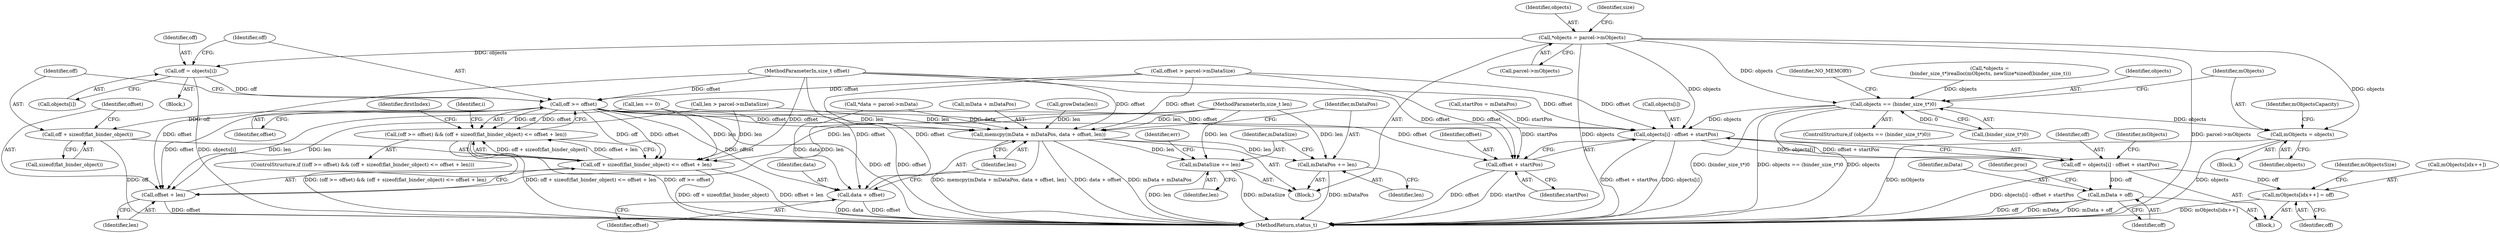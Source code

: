 digraph "0_Android_e68cbc3e9e66df4231e70efa3e9c41abc12aea20@pointer" {
"1000114" [label="(Call,*objects = parcel->mObjects)"];
"1000183" [label="(Call,off = objects[i])"];
"1000190" [label="(Call,off >= offset)"];
"1000189" [label="(Call,(off >= offset) && (off + sizeof(flat_binder_object) <= offset + len))"];
"1000193" [label="(Call,off + sizeof(flat_binder_object) <= offset + len)"];
"1000194" [label="(Call,off + sizeof(flat_binder_object))"];
"1000198" [label="(Call,offset + len)"];
"1000240" [label="(Call,memcpy(mData + mDataPos, data + offset, len))"];
"1000248" [label="(Call,mDataPos += len)"];
"1000251" [label="(Call,mDataSize += len)"];
"1000244" [label="(Call,data + offset)"];
"1000323" [label="(Call,objects[i] - offset + startPos)"];
"1000321" [label="(Call,off = objects[i] - offset + startPos)"];
"1000330" [label="(Call,mObjects[idx++] = off)"];
"1000338" [label="(Call,mData + off)"];
"1000327" [label="(Call,offset + startPos)"];
"1000291" [label="(Call,objects == (binder_size_t*)0)"];
"1000299" [label="(Call,mObjects = objects)"];
"1000108" [label="(Call,*data = parcel->mData)"];
"1000116" [label="(Call,parcel->mObjects)"];
"1000200" [label="(Identifier,len)"];
"1000251" [label="(Call,mDataSize += len)"];
"1000331" [label="(Call,mObjects[idx++])"];
"1000185" [label="(Call,objects[i])"];
"1000114" [label="(Call,*objects = parcel->mObjects)"];
"1000181" [label="(Block,)"];
"1000301" [label="(Identifier,objects)"];
"1000249" [label="(Identifier,mDataPos)"];
"1000126" [label="(Call,startPos = mDataPos)"];
"1000335" [label="(Identifier,off)"];
"1000184" [label="(Identifier,off)"];
"1000290" [label="(ControlStructure,if (objects == (binder_size_t*)0))"];
"1000324" [label="(Call,objects[i])"];
"1000102" [label="(MethodParameterIn,size_t offset)"];
"1000191" [label="(Identifier,off)"];
"1000244" [label="(Call,data + offset)"];
"1000337" [label="(Identifier,mObjectsSize)"];
"1000342" [label="(Identifier,proc)"];
"1000298" [label="(Identifier,NO_MEMORY)"];
"1000188" [label="(ControlStructure,if ((off >= offset) && (off + sizeof(flat_binder_object) <= offset + len)))"];
"1000183" [label="(Call,off = objects[i])"];
"1000180" [label="(Identifier,i)"];
"1000303" [label="(Identifier,mObjectsCapacity)"];
"1000190" [label="(Call,off >= offset)"];
"1000255" [label="(Identifier,err)"];
"1000204" [label="(Identifier,firstIndex)"];
"1000319" [label="(Block,)"];
"1000140" [label="(Call,len == 0)"];
"1000252" [label="(Identifier,mDataSize)"];
"1000199" [label="(Identifier,offset)"];
"1000291" [label="(Call,objects == (binder_size_t*)0)"];
"1000280" [label="(Call,*objects =\n (binder_size_t*)realloc(mObjects, newSize*sizeof(binder_size_t)))"];
"1000248" [label="(Call,mDataPos += len)"];
"1000340" [label="(Identifier,off)"];
"1000329" [label="(Identifier,startPos)"];
"1000380" [label="(MethodReturn,status_t)"];
"1000253" [label="(Identifier,len)"];
"1000327" [label="(Call,offset + startPos)"];
"1000154" [label="(Call,len > parcel->mDataSize)"];
"1000339" [label="(Identifier,mData)"];
"1000293" [label="(Call,(binder_size_t*)0)"];
"1000148" [label="(Call,offset > parcel->mDataSize)"];
"1000193" [label="(Call,off + sizeof(flat_binder_object) <= offset + len)"];
"1000321" [label="(Call,off = objects[i] - offset + startPos)"];
"1000292" [label="(Identifier,objects)"];
"1000241" [label="(Call,mData + mDataPos)"];
"1000268" [label="(Block,)"];
"1000300" [label="(Identifier,mObjects)"];
"1000240" [label="(Call,memcpy(mData + mDataPos, data + offset, len))"];
"1000323" [label="(Call,objects[i] - offset + startPos)"];
"1000196" [label="(Call,sizeof(flat_binder_object))"];
"1000192" [label="(Identifier,offset)"];
"1000247" [label="(Identifier,len)"];
"1000246" [label="(Identifier,offset)"];
"1000245" [label="(Identifier,data)"];
"1000104" [label="(Block,)"];
"1000115" [label="(Identifier,objects)"];
"1000103" [label="(MethodParameterIn,size_t len)"];
"1000322" [label="(Identifier,off)"];
"1000299" [label="(Call,mObjects = objects)"];
"1000195" [label="(Identifier,off)"];
"1000121" [label="(Identifier,size)"];
"1000189" [label="(Call,(off >= offset) && (off + sizeof(flat_binder_object) <= offset + len))"];
"1000338" [label="(Call,mData + off)"];
"1000194" [label="(Call,off + sizeof(flat_binder_object))"];
"1000198" [label="(Call,offset + len)"];
"1000231" [label="(Call,growData(len))"];
"1000330" [label="(Call,mObjects[idx++] = off)"];
"1000332" [label="(Identifier,mObjects)"];
"1000250" [label="(Identifier,len)"];
"1000328" [label="(Identifier,offset)"];
"1000114" -> "1000104"  [label="AST: "];
"1000114" -> "1000116"  [label="CFG: "];
"1000115" -> "1000114"  [label="AST: "];
"1000116" -> "1000114"  [label="AST: "];
"1000121" -> "1000114"  [label="CFG: "];
"1000114" -> "1000380"  [label="DDG: objects"];
"1000114" -> "1000380"  [label="DDG: parcel->mObjects"];
"1000114" -> "1000183"  [label="DDG: objects"];
"1000114" -> "1000291"  [label="DDG: objects"];
"1000114" -> "1000299"  [label="DDG: objects"];
"1000114" -> "1000323"  [label="DDG: objects"];
"1000183" -> "1000181"  [label="AST: "];
"1000183" -> "1000185"  [label="CFG: "];
"1000184" -> "1000183"  [label="AST: "];
"1000185" -> "1000183"  [label="AST: "];
"1000191" -> "1000183"  [label="CFG: "];
"1000183" -> "1000380"  [label="DDG: objects[i]"];
"1000183" -> "1000190"  [label="DDG: off"];
"1000190" -> "1000189"  [label="AST: "];
"1000190" -> "1000192"  [label="CFG: "];
"1000191" -> "1000190"  [label="AST: "];
"1000192" -> "1000190"  [label="AST: "];
"1000195" -> "1000190"  [label="CFG: "];
"1000189" -> "1000190"  [label="CFG: "];
"1000190" -> "1000380"  [label="DDG: off"];
"1000190" -> "1000380"  [label="DDG: offset"];
"1000190" -> "1000189"  [label="DDG: off"];
"1000190" -> "1000189"  [label="DDG: offset"];
"1000148" -> "1000190"  [label="DDG: offset"];
"1000102" -> "1000190"  [label="DDG: offset"];
"1000190" -> "1000193"  [label="DDG: off"];
"1000190" -> "1000193"  [label="DDG: offset"];
"1000190" -> "1000194"  [label="DDG: off"];
"1000190" -> "1000198"  [label="DDG: offset"];
"1000190" -> "1000240"  [label="DDG: offset"];
"1000190" -> "1000244"  [label="DDG: offset"];
"1000190" -> "1000323"  [label="DDG: offset"];
"1000190" -> "1000327"  [label="DDG: offset"];
"1000189" -> "1000188"  [label="AST: "];
"1000189" -> "1000193"  [label="CFG: "];
"1000193" -> "1000189"  [label="AST: "];
"1000204" -> "1000189"  [label="CFG: "];
"1000180" -> "1000189"  [label="CFG: "];
"1000189" -> "1000380"  [label="DDG: off >= offset"];
"1000189" -> "1000380"  [label="DDG: (off >= offset) && (off + sizeof(flat_binder_object) <= offset + len)"];
"1000189" -> "1000380"  [label="DDG: off + sizeof(flat_binder_object) <= offset + len"];
"1000193" -> "1000189"  [label="DDG: off + sizeof(flat_binder_object)"];
"1000193" -> "1000189"  [label="DDG: offset + len"];
"1000193" -> "1000198"  [label="CFG: "];
"1000194" -> "1000193"  [label="AST: "];
"1000198" -> "1000193"  [label="AST: "];
"1000193" -> "1000380"  [label="DDG: off + sizeof(flat_binder_object)"];
"1000193" -> "1000380"  [label="DDG: offset + len"];
"1000102" -> "1000193"  [label="DDG: offset"];
"1000140" -> "1000193"  [label="DDG: len"];
"1000154" -> "1000193"  [label="DDG: len"];
"1000103" -> "1000193"  [label="DDG: len"];
"1000194" -> "1000196"  [label="CFG: "];
"1000195" -> "1000194"  [label="AST: "];
"1000196" -> "1000194"  [label="AST: "];
"1000199" -> "1000194"  [label="CFG: "];
"1000194" -> "1000380"  [label="DDG: off"];
"1000198" -> "1000200"  [label="CFG: "];
"1000199" -> "1000198"  [label="AST: "];
"1000200" -> "1000198"  [label="AST: "];
"1000198" -> "1000380"  [label="DDG: offset"];
"1000102" -> "1000198"  [label="DDG: offset"];
"1000140" -> "1000198"  [label="DDG: len"];
"1000154" -> "1000198"  [label="DDG: len"];
"1000103" -> "1000198"  [label="DDG: len"];
"1000240" -> "1000104"  [label="AST: "];
"1000240" -> "1000247"  [label="CFG: "];
"1000241" -> "1000240"  [label="AST: "];
"1000244" -> "1000240"  [label="AST: "];
"1000247" -> "1000240"  [label="AST: "];
"1000249" -> "1000240"  [label="CFG: "];
"1000240" -> "1000380"  [label="DDG: memcpy(mData + mDataPos, data + offset, len)"];
"1000240" -> "1000380"  [label="DDG: data + offset"];
"1000240" -> "1000380"  [label="DDG: mData + mDataPos"];
"1000108" -> "1000240"  [label="DDG: data"];
"1000148" -> "1000240"  [label="DDG: offset"];
"1000102" -> "1000240"  [label="DDG: offset"];
"1000231" -> "1000240"  [label="DDG: len"];
"1000103" -> "1000240"  [label="DDG: len"];
"1000140" -> "1000240"  [label="DDG: len"];
"1000154" -> "1000240"  [label="DDG: len"];
"1000240" -> "1000248"  [label="DDG: len"];
"1000240" -> "1000251"  [label="DDG: len"];
"1000248" -> "1000104"  [label="AST: "];
"1000248" -> "1000250"  [label="CFG: "];
"1000249" -> "1000248"  [label="AST: "];
"1000250" -> "1000248"  [label="AST: "];
"1000252" -> "1000248"  [label="CFG: "];
"1000248" -> "1000380"  [label="DDG: mDataPos"];
"1000103" -> "1000248"  [label="DDG: len"];
"1000251" -> "1000104"  [label="AST: "];
"1000251" -> "1000253"  [label="CFG: "];
"1000252" -> "1000251"  [label="AST: "];
"1000253" -> "1000251"  [label="AST: "];
"1000255" -> "1000251"  [label="CFG: "];
"1000251" -> "1000380"  [label="DDG: len"];
"1000251" -> "1000380"  [label="DDG: mDataSize"];
"1000103" -> "1000251"  [label="DDG: len"];
"1000244" -> "1000246"  [label="CFG: "];
"1000245" -> "1000244"  [label="AST: "];
"1000246" -> "1000244"  [label="AST: "];
"1000247" -> "1000244"  [label="CFG: "];
"1000244" -> "1000380"  [label="DDG: data"];
"1000244" -> "1000380"  [label="DDG: offset"];
"1000108" -> "1000244"  [label="DDG: data"];
"1000148" -> "1000244"  [label="DDG: offset"];
"1000102" -> "1000244"  [label="DDG: offset"];
"1000323" -> "1000321"  [label="AST: "];
"1000323" -> "1000327"  [label="CFG: "];
"1000324" -> "1000323"  [label="AST: "];
"1000327" -> "1000323"  [label="AST: "];
"1000321" -> "1000323"  [label="CFG: "];
"1000323" -> "1000380"  [label="DDG: objects[i]"];
"1000323" -> "1000380"  [label="DDG: offset + startPos"];
"1000323" -> "1000321"  [label="DDG: objects[i]"];
"1000323" -> "1000321"  [label="DDG: offset + startPos"];
"1000291" -> "1000323"  [label="DDG: objects"];
"1000102" -> "1000323"  [label="DDG: offset"];
"1000148" -> "1000323"  [label="DDG: offset"];
"1000126" -> "1000323"  [label="DDG: startPos"];
"1000321" -> "1000319"  [label="AST: "];
"1000322" -> "1000321"  [label="AST: "];
"1000332" -> "1000321"  [label="CFG: "];
"1000321" -> "1000380"  [label="DDG: objects[i] - offset + startPos"];
"1000321" -> "1000330"  [label="DDG: off"];
"1000321" -> "1000338"  [label="DDG: off"];
"1000330" -> "1000319"  [label="AST: "];
"1000330" -> "1000335"  [label="CFG: "];
"1000331" -> "1000330"  [label="AST: "];
"1000335" -> "1000330"  [label="AST: "];
"1000337" -> "1000330"  [label="CFG: "];
"1000330" -> "1000380"  [label="DDG: mObjects[idx++]"];
"1000338" -> "1000319"  [label="AST: "];
"1000338" -> "1000340"  [label="CFG: "];
"1000339" -> "1000338"  [label="AST: "];
"1000340" -> "1000338"  [label="AST: "];
"1000342" -> "1000338"  [label="CFG: "];
"1000338" -> "1000380"  [label="DDG: mData"];
"1000338" -> "1000380"  [label="DDG: mData + off"];
"1000338" -> "1000380"  [label="DDG: off"];
"1000327" -> "1000329"  [label="CFG: "];
"1000328" -> "1000327"  [label="AST: "];
"1000329" -> "1000327"  [label="AST: "];
"1000327" -> "1000380"  [label="DDG: offset"];
"1000327" -> "1000380"  [label="DDG: startPos"];
"1000102" -> "1000327"  [label="DDG: offset"];
"1000148" -> "1000327"  [label="DDG: offset"];
"1000126" -> "1000327"  [label="DDG: startPos"];
"1000291" -> "1000290"  [label="AST: "];
"1000291" -> "1000293"  [label="CFG: "];
"1000292" -> "1000291"  [label="AST: "];
"1000293" -> "1000291"  [label="AST: "];
"1000298" -> "1000291"  [label="CFG: "];
"1000300" -> "1000291"  [label="CFG: "];
"1000291" -> "1000380"  [label="DDG: objects == (binder_size_t*)0"];
"1000291" -> "1000380"  [label="DDG: objects"];
"1000291" -> "1000380"  [label="DDG: (binder_size_t*)0"];
"1000280" -> "1000291"  [label="DDG: objects"];
"1000293" -> "1000291"  [label="DDG: 0"];
"1000291" -> "1000299"  [label="DDG: objects"];
"1000299" -> "1000268"  [label="AST: "];
"1000299" -> "1000301"  [label="CFG: "];
"1000300" -> "1000299"  [label="AST: "];
"1000301" -> "1000299"  [label="AST: "];
"1000303" -> "1000299"  [label="CFG: "];
"1000299" -> "1000380"  [label="DDG: objects"];
"1000299" -> "1000380"  [label="DDG: mObjects"];
}
